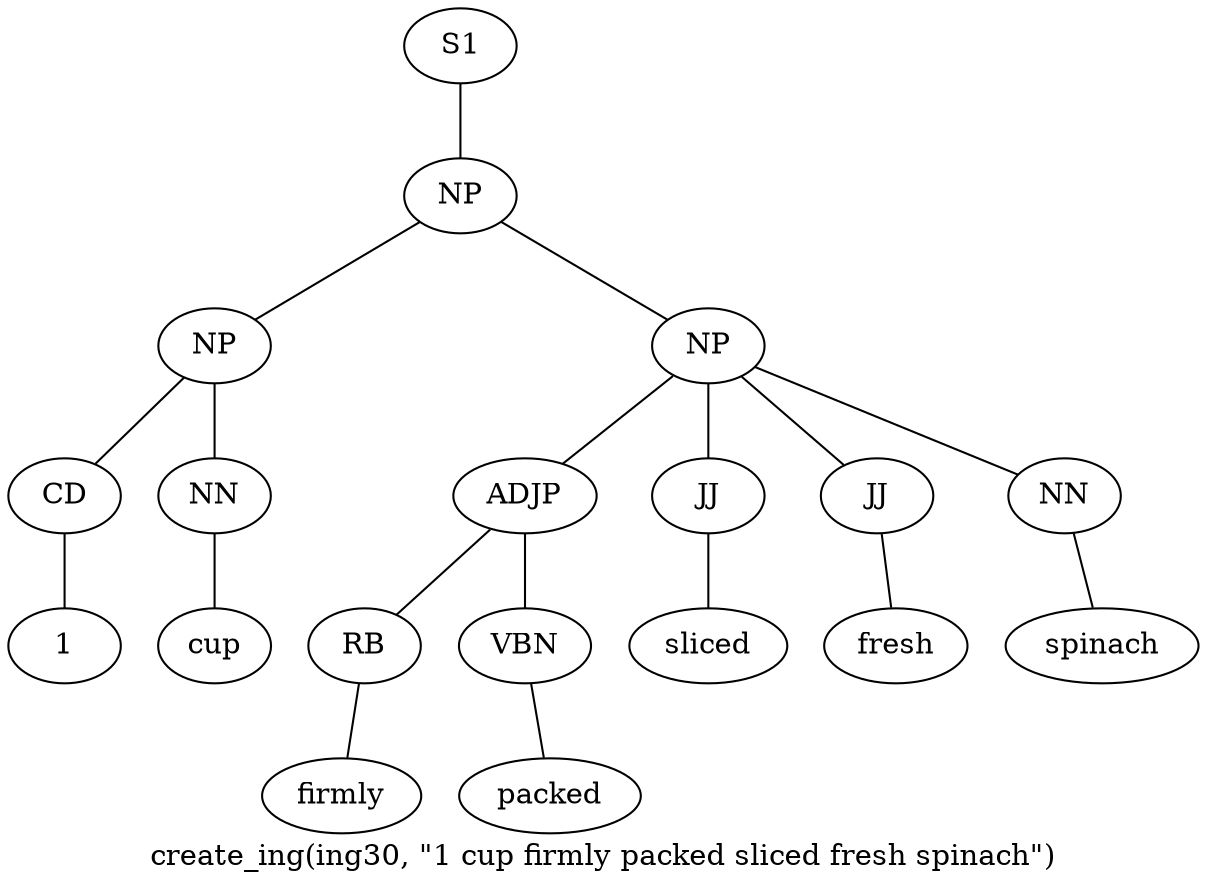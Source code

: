 graph SyntaxGraph {
	label = "create_ing(ing30, \"1 cup firmly packed sliced fresh spinach\")";
	Node0 [label="S1"];
	Node1 [label="NP"];
	Node2 [label="NP"];
	Node3 [label="CD"];
	Node4 [label="1"];
	Node5 [label="NN"];
	Node6 [label="cup"];
	Node7 [label="NP"];
	Node8 [label="ADJP"];
	Node9 [label="RB"];
	Node10 [label="firmly"];
	Node11 [label="VBN"];
	Node12 [label="packed"];
	Node13 [label="JJ"];
	Node14 [label="sliced"];
	Node15 [label="JJ"];
	Node16 [label="fresh"];
	Node17 [label="NN"];
	Node18 [label="spinach"];

	Node0 -- Node1;
	Node1 -- Node2;
	Node1 -- Node7;
	Node2 -- Node3;
	Node2 -- Node5;
	Node3 -- Node4;
	Node5 -- Node6;
	Node7 -- Node8;
	Node7 -- Node13;
	Node7 -- Node15;
	Node7 -- Node17;
	Node8 -- Node9;
	Node8 -- Node11;
	Node9 -- Node10;
	Node11 -- Node12;
	Node13 -- Node14;
	Node15 -- Node16;
	Node17 -- Node18;
}